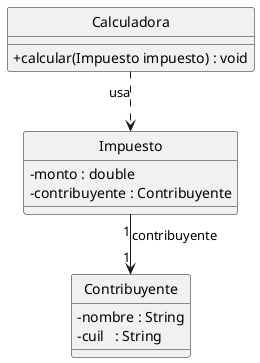 @startuml
hide circle
skinparam linetype ortho
skinparam classAttributeIconSize 0

class Calculadora {
  + calcular(Impuesto impuesto) : void
}

class Impuesto {
  - monto : double
  - contribuyente : Contribuyente
}

class Contribuyente {
  - nombre : String
  - cuil   : String
}

' Asociación 1:1 (unidireccional)
Impuesto "1" --> "1" Contribuyente : contribuyente

' Dependencia de uso
Calculadora ..> Impuesto : usa
@enduml
